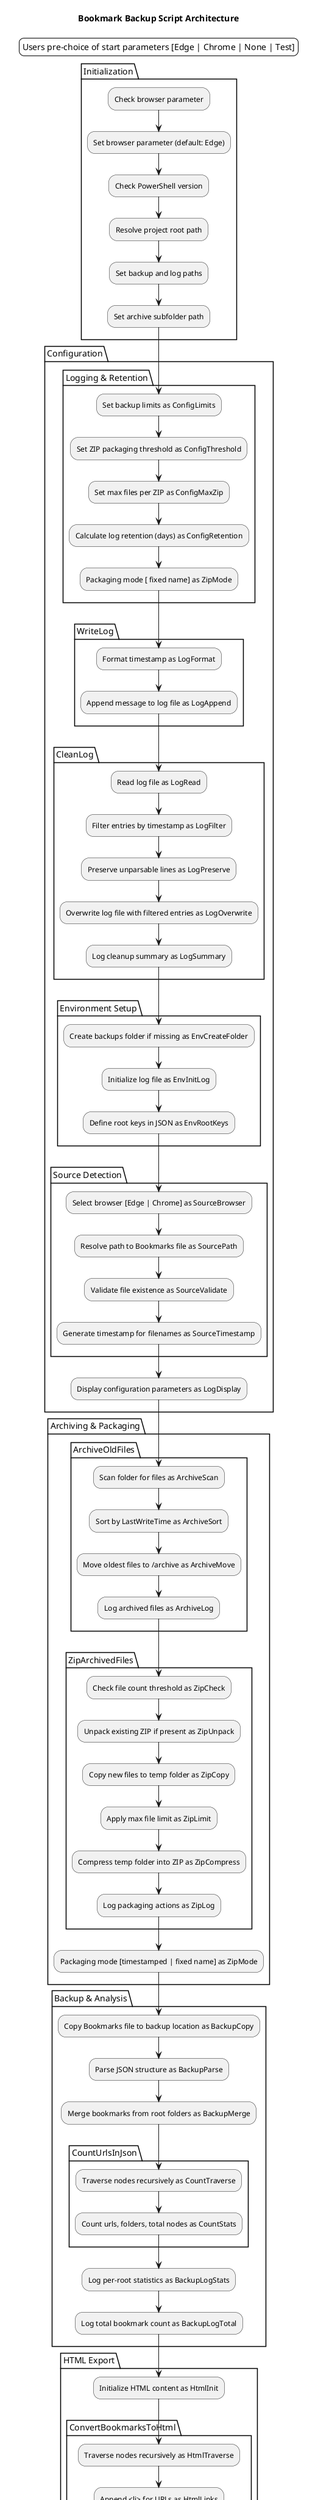 @startuml BookmarkBackupArchitecture

title Bookmark Backup Script Architecture

skinparam defaultFontName "Segoe UI"
skinparam backgroundColor #FFFFFF
skinparam packageStyle package
skinparam rectangle #gray|#white

legend top
Users pre-choice of start parameters [Edge | Chrome | None | Test]
end legend

package "Initialization" {
    :Check browser parameter;
    :Set browser parameter (default: Edge);
    :Check PowerShell version;
    :Resolve project root path;
    :Set backup and log paths;
    :Set archive subfolder path;
    }

package "Configuration"  {
  
  package "Logging & Retention" {
    :Set backup limits as ConfigLimits;
    :Set ZIP packaging threshold as ConfigThreshold;
    :Set max files per ZIP as ConfigMaxZip;
    :Calculate log retention (days) as ConfigRetention;
    :Packaging mode [ fixed name] as ZipMode;
    }
    
    package WriteLog {
      :Format timestamp as LogFormat;
      :Append message to log file as LogAppend;
    }     
    package CleanLog {
      :Read log file as LogRead;
      :Filter entries by timestamp as LogFilter;
      :Preserve unparsable lines as LogPreserve;
      :Overwrite log file with filtered entries as LogOverwrite;
      :Log cleanup summary as LogSummary;
    }  
    
     
  package "Environment Setup" {
    :Create backups folder if missing as EnvCreateFolder;
    :Initialize log file as EnvInitLog;
    :Define root keys in JSON as EnvRootKeys;
  }

  package "Source Detection" {
    :Select browser [Edge | Chrome] as SourceBrowser;
    :Resolve path to Bookmarks file as SourcePath;
    :Validate file existence as SourceValidate;
    :Generate timestamp for filenames as SourceTimestamp;
  }
   
  :Display configuration parameters as LogDisplay;

}    

package "Archiving & Packaging" {
  package ArchiveOldFiles {
    :Scan folder for files as ArchiveScan;
    :Sort by LastWriteTime as ArchiveSort;
    :Move oldest files to /archive as ArchiveMove;
    :Log archived files as ArchiveLog;
  }

  package ZipArchivedFiles {
    :Check file count threshold as ZipCheck;
    :Unpack existing ZIP if present as ZipUnpack;
    :Copy new files to temp folder as ZipCopy;
    :Apply max file limit as ZipLimit;
    :Compress temp folder into ZIP as ZipCompress;
    :Log packaging actions as ZipLog;
  }

  :Packaging mode [timestamped | fixed name] as ZipMode;
}

package  "Backup & Analysis" {
  :Copy Bookmarks file to backup location as BackupCopy;

  :Parse JSON structure as BackupParse;
  :Merge bookmarks from root folders as BackupMerge;

  package CountUrlsInJson {
    :Traverse nodes recursively as CountTraverse;
    :Count urls, folders, total nodes as CountStats;
  }

  :Log per-root statistics as BackupLogStats;
  :Log total bookmark count as BackupLogTotal;
}

package  "HTML Export" {
  :Initialize HTML content as HtmlInit;

  package ConvertBookmarksToHtml {
    :Traverse nodes recursively as HtmlTraverse;
    :Append <li> for URLs as HtmlLinks;
    :Append nested <ul> for folders as HtmlFolders;
  }

  :Finalize HTML structure as HtmlFinalize;
  :Save HTML file as HtmlSave;
  :Count <a> tags as HtmlCount;
  :Log HTML export summary as HtmlLog;
}

package  "CSV Export" {
  :Initialize CSV data list as CsvInit;

  package ConvertBookmarksForCsv {
    :Traverse nodes recursively as CsvTraverse;
    :Capture folder path as CsvPath;
    :Add URL entries to CSV list as CsvAdd;
  }

  :Export CSV file as CsvExport;
  :Log CSV export summary as CsvLog;
}

package "Markdown Export & Summary" {
  :Initialize Markdown content as MdInit;
  :Add statistics table as MdStats;

  package ConvertBookmarksToMarkdown {
    :Traverse nodes recursively as MdTraverse;
    :Add numbered links as MdLinks;
    :Add nested headings for folders as MdHeadings;
  }
  :Save Markdown file as MdSave;
  :Count Markdown links as MdCount;
  :Log Markdown export summary as MdLog;
  
  :Compare counts across formats [JSON, CSV, HTML, Markdown] as MdCompare;
  :Log final summary as MdSummary;
}
package "Summary" {
  :Summarize total bookmarks processed as SummaryTotal;
  :Summarize files archived and packaged as SummaryArchive;
  :Summarize export counts as SummaryExports;
  :Log overall script completion as SummaryLog;
} 

@enduml